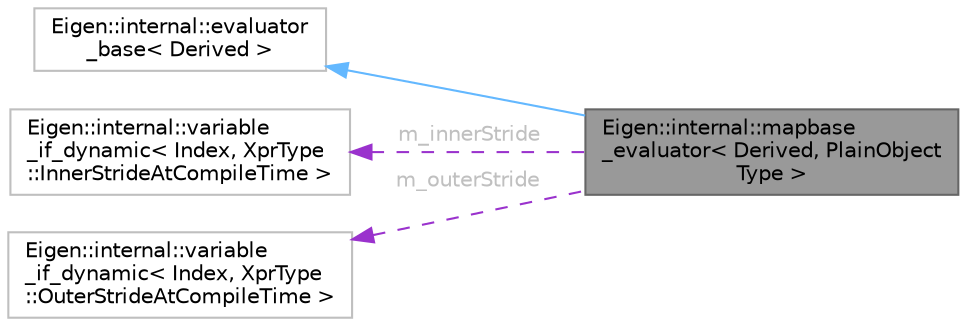 digraph "Eigen::internal::mapbase_evaluator&lt; Derived, PlainObjectType &gt;"
{
 // LATEX_PDF_SIZE
  bgcolor="transparent";
  edge [fontname=Helvetica,fontsize=10,labelfontname=Helvetica,labelfontsize=10];
  node [fontname=Helvetica,fontsize=10,shape=box,height=0.2,width=0.4];
  rankdir="LR";
  Node1 [id="Node000001",label="Eigen::internal::mapbase\l_evaluator\< Derived, PlainObject\lType \>",height=0.2,width=0.4,color="gray40", fillcolor="grey60", style="filled", fontcolor="black",tooltip=" "];
  Node2 -> Node1 [id="edge4_Node000001_Node000002",dir="back",color="steelblue1",style="solid",tooltip=" "];
  Node2 [id="Node000002",label="Eigen::internal::evaluator\l_base\< Derived \>",height=0.2,width=0.4,color="grey75", fillcolor="white", style="filled",URL="$structEigen_1_1internal_1_1evaluator__base.html",tooltip=" "];
  Node3 -> Node1 [id="edge5_Node000001_Node000003",dir="back",color="darkorchid3",style="dashed",tooltip=" ",label=<<TABLE CELLBORDER="0" BORDER="0"><TR><TD VALIGN="top" ALIGN="LEFT" CELLPADDING="1" CELLSPACING="0">m_innerStride</TD></TR>
</TABLE>> ,fontcolor="grey" ];
  Node3 [id="Node000003",label="Eigen::internal::variable\l_if_dynamic\< Index, XprType\l::InnerStrideAtCompileTime \>",height=0.2,width=0.4,color="grey75", fillcolor="white", style="filled",URL="$classEigen_1_1internal_1_1variable__if__dynamic.html",tooltip=" "];
  Node4 -> Node1 [id="edge6_Node000001_Node000004",dir="back",color="darkorchid3",style="dashed",tooltip=" ",label=<<TABLE CELLBORDER="0" BORDER="0"><TR><TD VALIGN="top" ALIGN="LEFT" CELLPADDING="1" CELLSPACING="0">m_outerStride</TD></TR>
</TABLE>> ,fontcolor="grey" ];
  Node4 [id="Node000004",label="Eigen::internal::variable\l_if_dynamic\< Index, XprType\l::OuterStrideAtCompileTime \>",height=0.2,width=0.4,color="grey75", fillcolor="white", style="filled",URL="$classEigen_1_1internal_1_1variable__if__dynamic.html",tooltip=" "];
}
